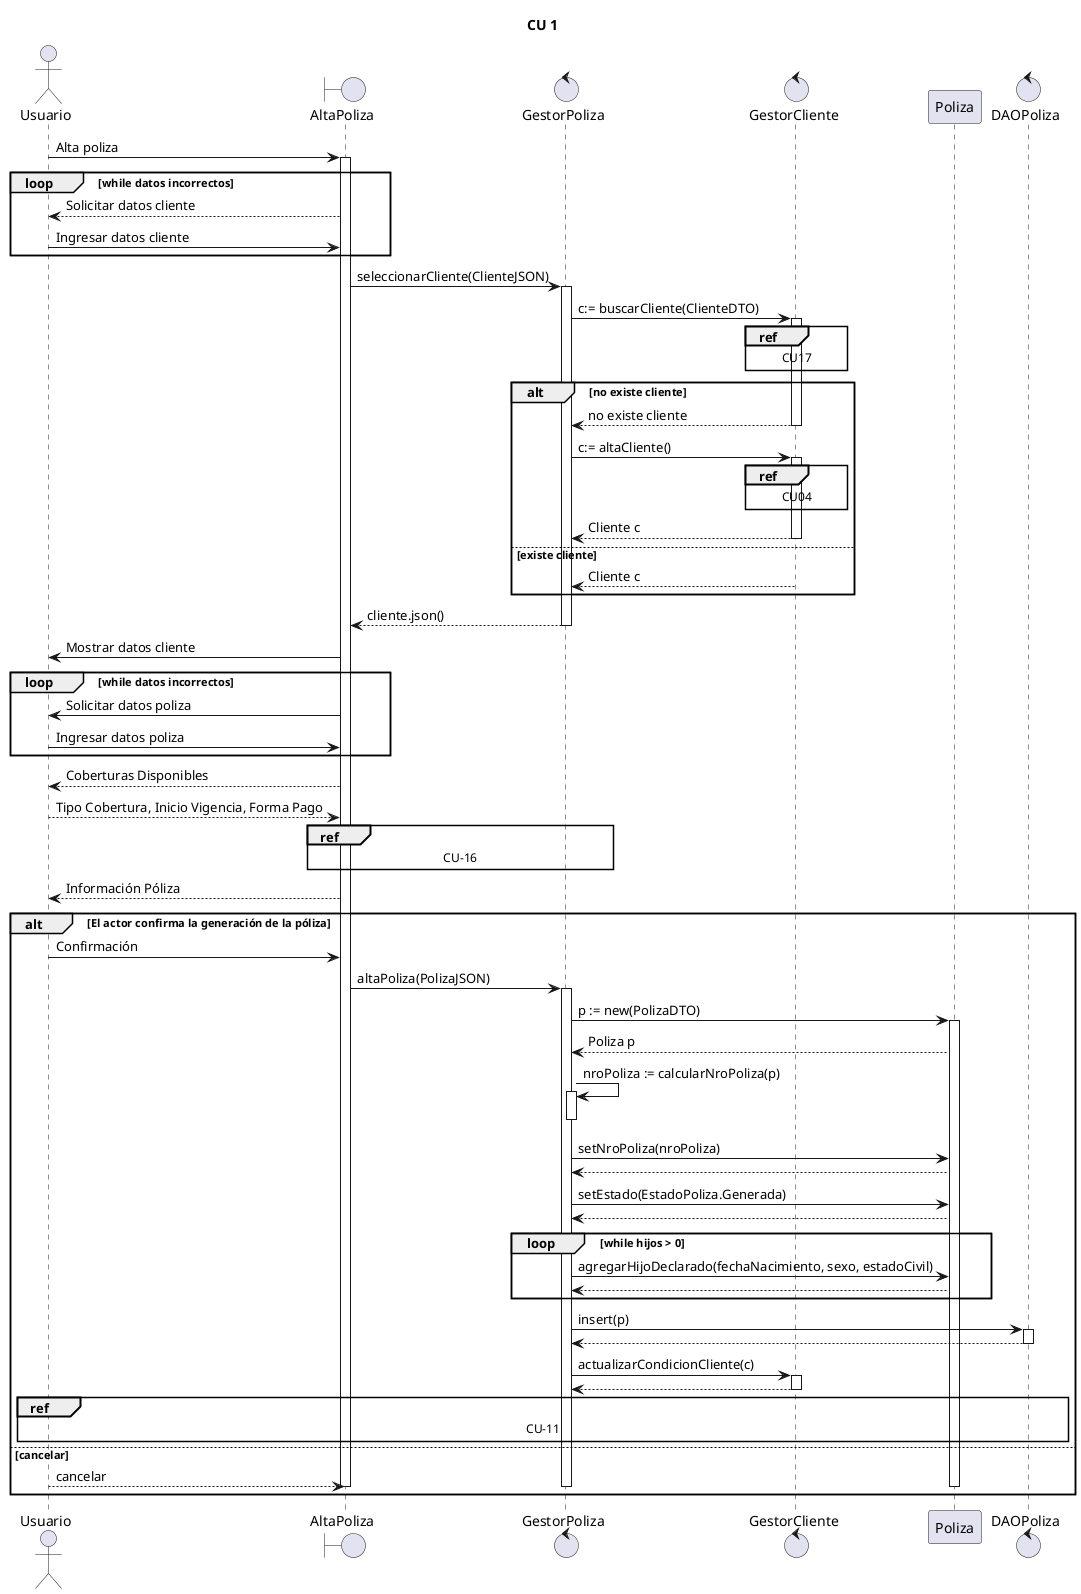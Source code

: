 @startuml

title CU 1

actor Usuario as User
boundary "AltaPoliza" as IAltaPoliza
control "GestorPoliza" as GPoliza
control "GestorCliente" as GCliente
control DAOPoliza
'database MySQL as Disponibles

User -> IAltaPoliza : Alta poliza
activate IAltaPoliza

loop while datos incorrectos
    User <-- IAltaPoliza : Solicitar datos cliente
    User -> IAltaPoliza : Ingresar datos cliente
end loop

/'El actor selecciona el cliente para el cuál quiere dar
  la póliza mediante la opción buscar cliente 
  (CU17-Buscar Cliente).'/

IAltaPoliza -> GPoliza : seleccionarCliente(ClienteJSON)
activate GPoliza
GPoliza -> GCliente : c:= buscarCliente(ClienteDTO)
activate GCliente
ref over GCliente
    CU17
end ref
alt no existe cliente
    GPoliza <-- GCliente : no existe cliente
    deactivate GCliente
    
    GPoliza -> GCliente : c:= altaCliente()
    activate GCliente
    ref over GCliente
        CU04
    end ref
    GPoliza <-- GCliente : Cliente c
    deactivate GCliente
else existe cliente
    GPoliza <-- GCliente : Cliente c
    deactivate GCliente
end

/'El sistema muestra los datos del cliente seleccionado.'/

IAltaPoliza <-- GPoliza: cliente.json()
deactivate GPoliza
IAltaPoliza -> User : Mostrar datos cliente

/'El actor ingresa los datos de la póliza'/

loop while datos incorrectos
    IAltaPoliza -> User : Solicitar datos poliza
    User -> IAltaPoliza : Ingresar datos poliza
end loop

/'El sistema muestra las alternativas de cobertura 
  en base a los parámetros ingresados.'/
  
User <-- IAltaPoliza : Coberturas Disponibles

/'El actor selecciona:  
   ▪ el tipo de cobertura que se asociará a la póliza. 
   ▪ La fecha de inicio de vigencia de la póliza 
     (por defecto el día posterior a la fecha actual). 
   ▪ Forma de pago (mensual o semestral). '/
   
User --> IAltaPoliza : Tipo Cobertura, Inicio Vigencia, Forma Pago

/'El sistema calcula el premio, derecho de emisión y descuentos
  correspondientes a la póliza invocando al 
  CU16-Calcular Premio, Derecho de Emisión y Descuentos'/

ref over IAltaPoliza, GPoliza
        CU-16
end ref

/'El sistema muestra la información de la póliza a generar'/

User <-- IAltaPoliza : Información Póliza

/'El actor confirma la generación de la póliza.'/


alt El actor confirma la generación de la póliza
    User -> IAltaPoliza : Confirmación

    /'El sistema genera el número de póliza y guarda 
    la información de la misma. La póliza queda en
    el estado generada. '/

    IAltaPoliza -> GPoliza : altaPoliza(PolizaJSON)
    activate GPoliza
    GPoliza -> Poliza: p := new(PolizaDTO)
    activate Poliza
    GPoliza <-- Poliza: Poliza p 
    

    GPoliza -> GPoliza: nroPoliza := calcularNroPoliza(p)
    activate GPoliza
    deactivate GPoliza
    GPoliza -> Poliza : setNroPoliza(nroPoliza)
    GPoliza <-- Poliza
    

    GPoliza -> Poliza : setEstado(EstadoPoliza.Generada)
    GPoliza <-- Poliza

    loop while hijos > 0
        GPoliza -> Poliza : agregarHijoDeclarado(fechaNacimiento, sexo, estadoCivil)
        Poliza --> GPoliza
    end loop


    database "MySQL" as DAOPoliza
    GPoliza -> DAOPoliza : insert(p)
    activate DAOPoliza
    GPoliza <-- DAOPoliza
    deactivate DAOPoliza

    /'El sistema actualiza la forma de considerar al cliente 
    en base a la política definida por la empresa'/

    GPoliza -> GCliente : actualizarCondicionCliente(c)
    activate GCliente
    GPoliza <-- GCliente
    deactivate GCliente

    ref over User, IAltaPoliza, GPoliza, GCliente, Poliza, DAOPoliza
        CU-11
    end ref

else cancelar
    User --> IAltaPoliza : cancelar
    deactivate IAltaPoliza
    deactivate User
    deactivate GPoliza
    deactivate GCliente
    deactivate Poliza
    deactivate DAOPoliza
end alt

@enduml